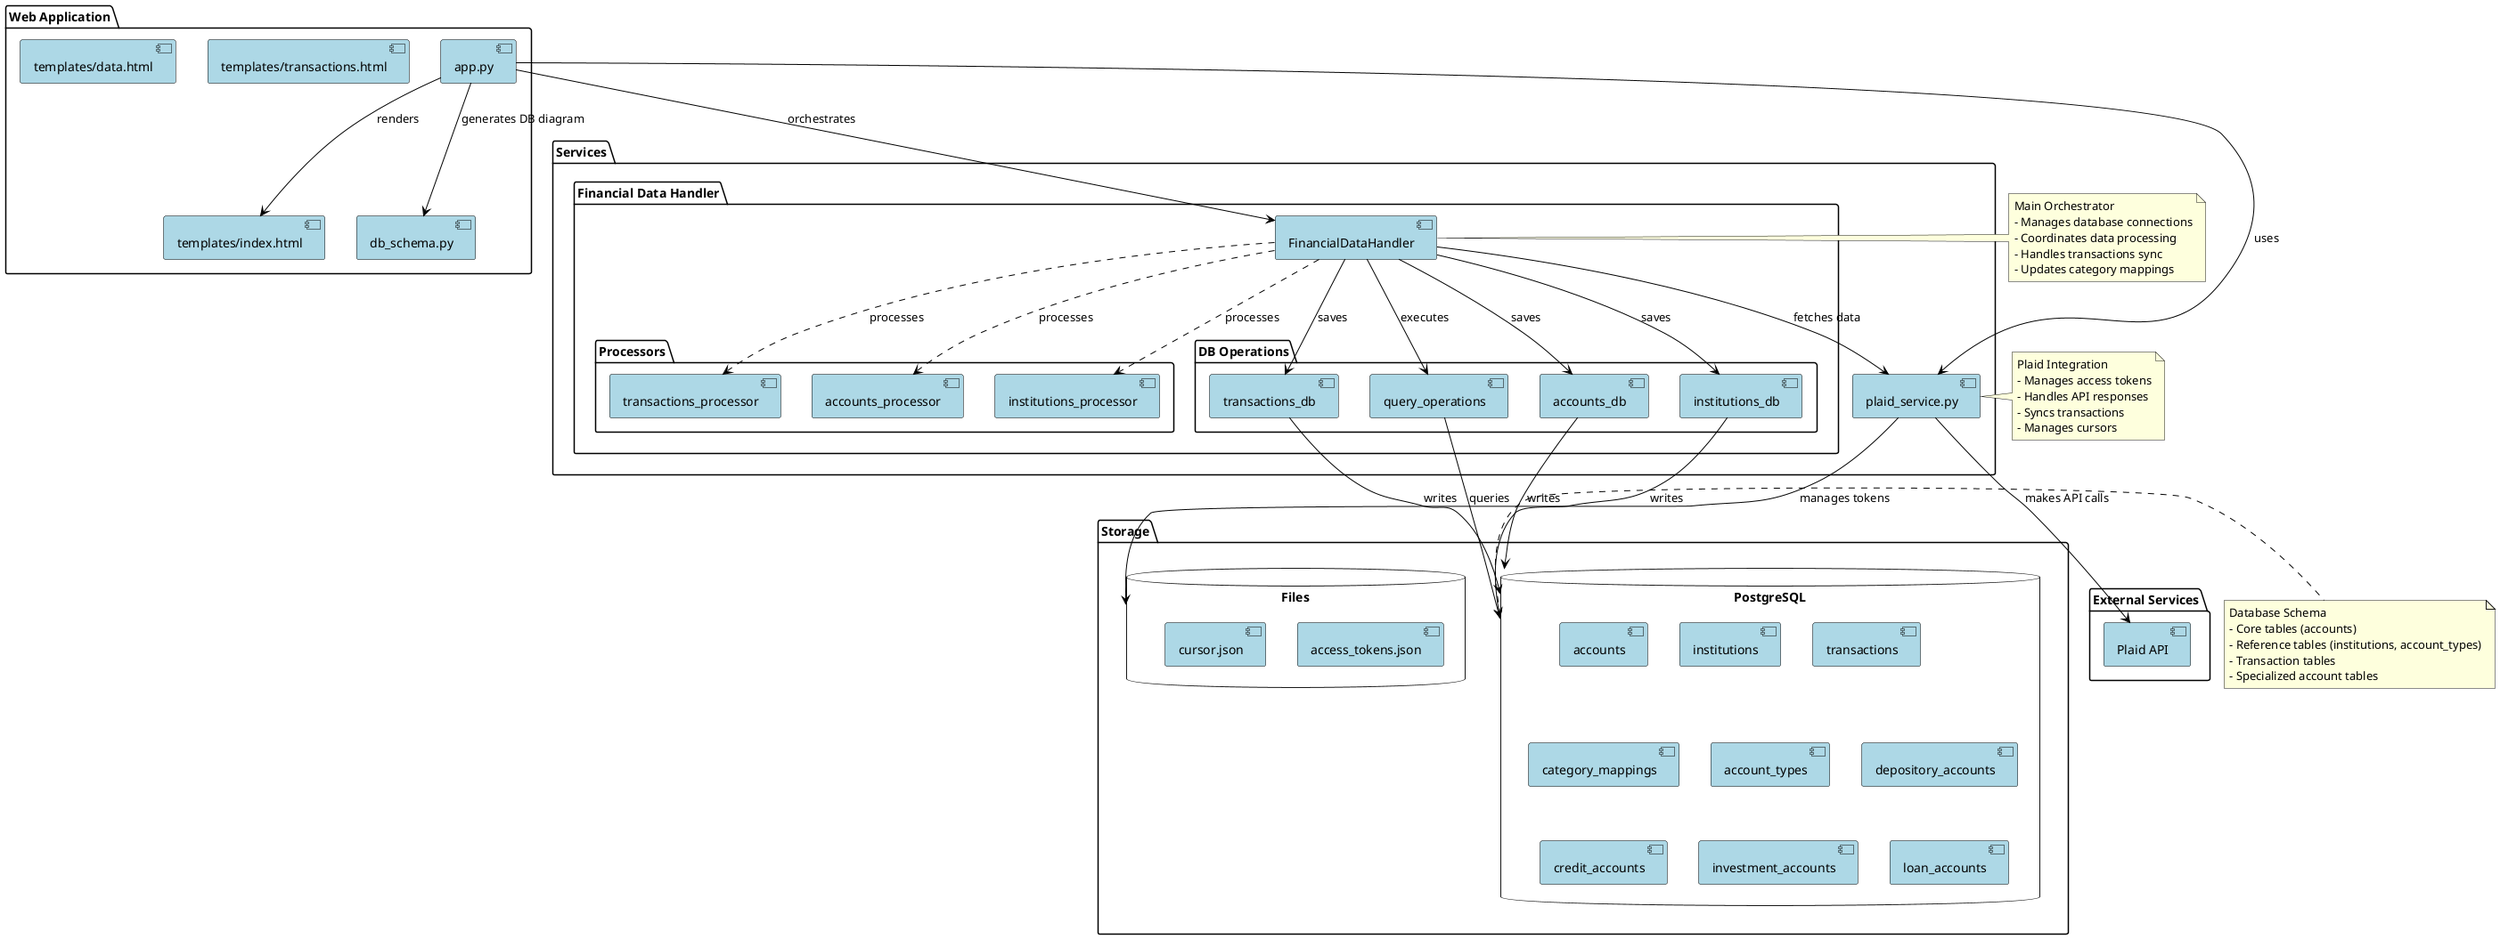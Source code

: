 @startuml Financial Data Fetcher Architecture

' Styling
skinparam componentStyle uml2
skinparam component {
  BackgroundColor LightBlue
  BorderColor Black
  ArrowColor Black
}

' Components
package "Web Application" {
  [app.py] as App
  [templates/index.html] as UI
  [templates/transactions.html] as TransactionsUI
  [templates/data.html] as DataUI
  [db_schema.py] as SchemaGen
}

package "Services" {
  [plaid_service.py] as PlaidService
  
  package "Financial Data Handler" {
    [FinancialDataHandler] as DataHandler
    
    package "Processors" {
      [accounts_processor] as AccountProcessor
      [institutions_processor] as InstProcessor
      [transactions_processor] as TransProcessor
    }
    
    package "DB Operations" {
      [accounts_db] as AccountDB
      [institutions_db] as InstDB
      [transactions_db] as TransDB
      [query_operations] as QueryOps
    }
  }
}

package "Storage" {
  database "PostgreSQL" as DB {
    [accounts]
    [institutions]
    [transactions]
    [category_mappings]
    [account_types]
    [depository_accounts]
    [credit_accounts]
    [investment_accounts]
    [loan_accounts]
  }
  
  database "Files" as Files {
    [access_tokens.json]
    [cursor.json]
  }
}

package "External Services" {
  [Plaid API] as PlaidAPI
}

' Relationships
App --> UI : renders
App --> PlaidService : uses
App --> DataHandler : orchestrates
App --> SchemaGen : generates DB diagram

DataHandler --> PlaidService : fetches data
DataHandler ..> AccountProcessor : processes
DataHandler ..> InstProcessor : processes
DataHandler ..> TransProcessor : processes

DataHandler --> AccountDB : saves
DataHandler --> InstDB : saves
DataHandler --> TransDB : saves
DataHandler --> QueryOps : executes

PlaidService --> PlaidAPI : makes API calls
PlaidService --> Files : manages tokens
AccountDB --> DB : writes
InstDB --> DB : writes
TransDB --> DB : writes
QueryOps --> DB : queries

' Notes
note right of DataHandler
  Main Orchestrator
  - Manages database connections
  - Coordinates data processing
  - Handles transactions sync
  - Updates category mappings
end note

note right of PlaidService
  Plaid Integration
  - Manages access tokens
  - Handles API responses
  - Syncs transactions
  - Manages cursors
end note

note right of DB
  Database Schema
  - Core tables (accounts)
  - Reference tables (institutions, account_types)
  - Transaction tables
  - Specialized account tables
end note

@enduml
